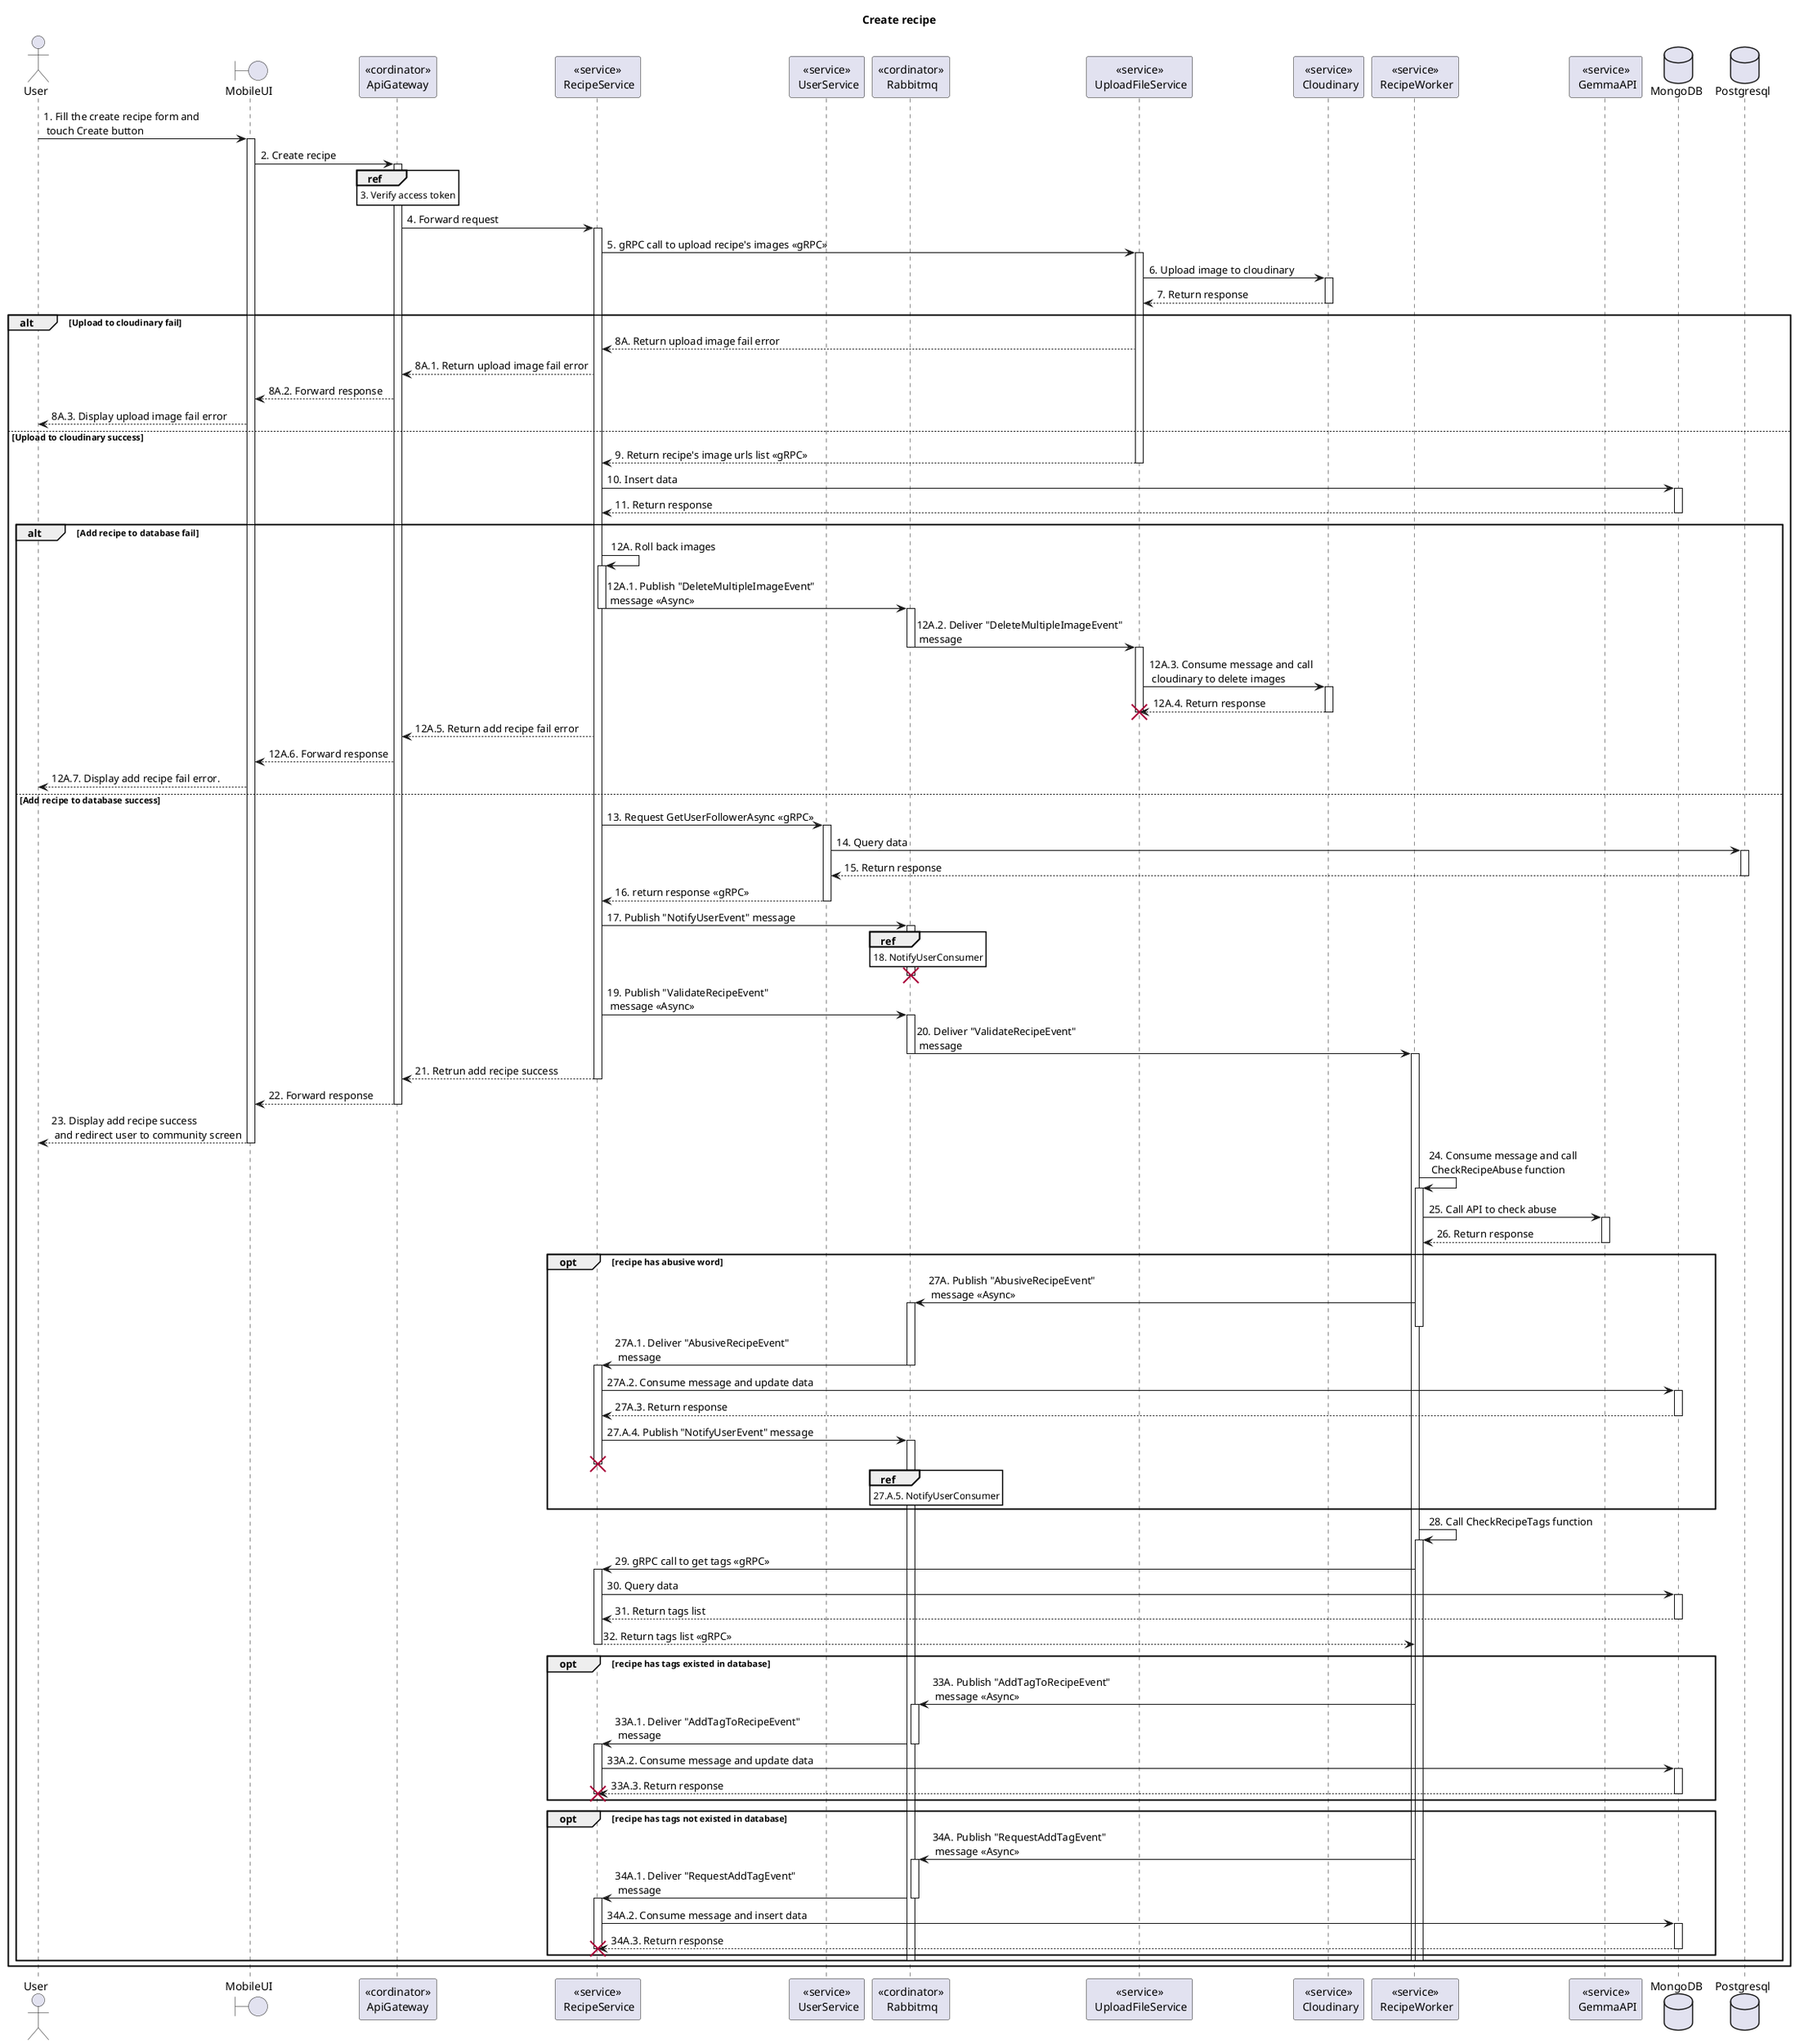 @startuml Sequence
title "Create recipe"
' Style section
<style>
  sequenceDiagram {
    reference {
      BackGroundColor white
    }
}
</style>

actor User
boundary MobileUI 
participant "<<cordinator>>\nApiGateway" as ApiGateway
participant "<<service>>\n RecipeService" as RecipeService
participant "<<service>>\n UserService" as UserService
participant "<<cordinator>>\n Rabbitmq" as Rabbitmq
participant "<<service>>\n UploadFileService" as UploadFileService
participant "<<service>>\n Cloudinary" as Cloudinary
participant "<<service>>\n RecipeWorker" as RecipeWorker
participant "<<service>>\n GemmaAPI" as GemmaAPI
database MongoDB
database Postgresql

User -> MobileUI++: 1. Fill the create recipe form and \n touch Create button

MobileUI -> ApiGateway++: 2. Create recipe

ref over ApiGateway: 3. Verify access token

ApiGateway -> RecipeService++: 4. Forward request

RecipeService -> UploadFileService++: 5. gRPC call to upload recipe's images <<gRPC>>
UploadFileService -> Cloudinary++: 6. Upload image to cloudinary
UploadFileService <-- Cloudinary--: 7. Return response

alt Upload to cloudinary fail
    RecipeService <-- UploadFileService: 8A. Return upload image fail error
    ApiGateway <-- RecipeService: 8A.1. Return upload image fail error
    MobileUI <-- ApiGateway: 8A.2. Forward response
    User <-- MobileUI: 8A.3. Display upload image fail error
else Upload to cloudinary success 
    RecipeService <-- UploadFileService--: 9. Return recipe's image urls list <<gRPC>>
    RecipeService -> MongoDB++: 10. Insert data
    RecipeService <-- MongoDB--: 11. Return response
    alt Add recipe to database fail
        RecipeService -> RecipeService: 12A. Roll back images
        activate RecipeService
        RecipeService -> Rabbitmq: 12A.1. Publish "DeleteMultipleImageEvent" \n message <<Async>>
        deactivate RecipeService
        activate Rabbitmq
        Rabbitmq -> UploadFileService: 12A.2. Deliver "DeleteMultipleImageEvent"\n message
        deactivate Rabbitmq
        activate UploadFileService
        UploadFileService -> Cloudinary++: 12A.3. Consume message and call \n cloudinary to delete images
        UploadFileService <-- Cloudinary--: 12A.4. Return response
        destroy UploadFileService
        deactivate UploadFileService
        ApiGateway <-- RecipeService: 12A.5. Return add recipe fail error
        MobileUI <-- ApiGateway: 12A.6. Forward response
        User <-- MobileUI: 12A.7. Display add recipe fail error.
    else Add recipe to database success
        RecipeService -> UserService++: 13. Request GetUserFollowerAsync <<gRPC>>
        UserService -> Postgresql++: 14. Query data
        UserService <-- Postgresql--: 15. Return response
        RecipeService <-- UserService--: 16. return response <<gRPC>>

        RecipeService -> Rabbitmq++: 17. Publish "NotifyUserEvent" message
        ref over Rabbitmq: 18. NotifyUserConsumer
        RecipeService -[hidden]> Rabbitmq
        deactivate Rabbitmq
        destroy Rabbitmq

        RecipeService -> Rabbitmq++: 19. Publish "ValidateRecipeEvent" \n message <<Async>>
        Rabbitmq -> RecipeWorker: 20. Deliver "ValidateRecipeEvent"\n message
        deactivate Rabbitmq
        activate RecipeWorker
        ApiGateway <-- RecipeService--: 21. Retrun add recipe success
        MobileUI <-- ApiGateway--: 22. Forward response
        User <-- MobileUI--: 23. Display add recipe success\n and redirect user to community screen

        RecipeWorker -> RecipeWorker: 24. Consume message and call \n CheckRecipeAbuse function
        activate RecipeWorker
        RecipeWorker -> GemmaAPI++: 25. Call API to check abuse
        RecipeWorker <-- GemmaAPI--: 26. Return response

        opt recipe has abusive word
            RecipeWorker -> Rabbitmq++: 27A. Publish "AbusiveRecipeEvent" \n message <<Async>>
            deactivate RecipeWorker
            Rabbitmq -> RecipeService: 27A.1. Deliver "AbusiveRecipeEvent"\n message
            deactivate Rabbitmq
            activate RecipeService
            RecipeService -> MongoDB++: 27A.2. Consume message and update data
            RecipeService <-- MongoDB--: 27A.3. Return response
            RecipeService -> Rabbitmq++: 27.A.4. Publish "NotifyUserEvent" message
            ref over Rabbitmq: 27.A.5. NotifyUserConsumer
            destroy RecipeService
            deactivate RecipeService
        end opt

        RecipeWorker -> RecipeWorker++: 28. Call CheckRecipeTags function
        RecipeWorker -> RecipeService++: 29. gRPC call to get tags <<gRPC>>
        RecipeService -> MongoDB++: 30. Query data
        RecipeService <-- MongoDB--: 31. Return tags list
        RecipeWorker <-- RecipeService--: 32. Return tags list <<gRPC>>
        opt recipe has tags existed in database
            RecipeWorker -> Rabbitmq++: 33A. Publish "AddTagToRecipeEvent" \n message <<Async>>
            Rabbitmq -> RecipeService: 33A.1. Deliver "AddTagToRecipeEvent"\n message
            deactivate Rabbitmq
            activate RecipeService
            RecipeService -> MongoDB++: 33A.2. Consume message and update data
            RecipeService <-- MongoDB--: 33A.3. Return response
            destroy RecipeService

            deactivate RecipeService
        end opt

        opt recipe has tags not existed in database
            RecipeWorker -> Rabbitmq++: 34A. Publish "RequestAddTagEvent" \n message <<Async>>
            Rabbitmq -> RecipeService: 34A.1. Deliver "RequestAddTagEvent"\n message
            deactivate Rabbitmq
            activate RecipeService
            RecipeService -> MongoDB++: 34A.2. Consume message and insert data
            RecipeService <-- MongoDB--: 34A.3. Return response
            destroy RecipeService
            deactivate RecipeService
        end opt
        deactivate Rabbitmq
        deactivate RecipeWorker
        deactivate RecipeWorker
    end alt
end alt

@enduml
